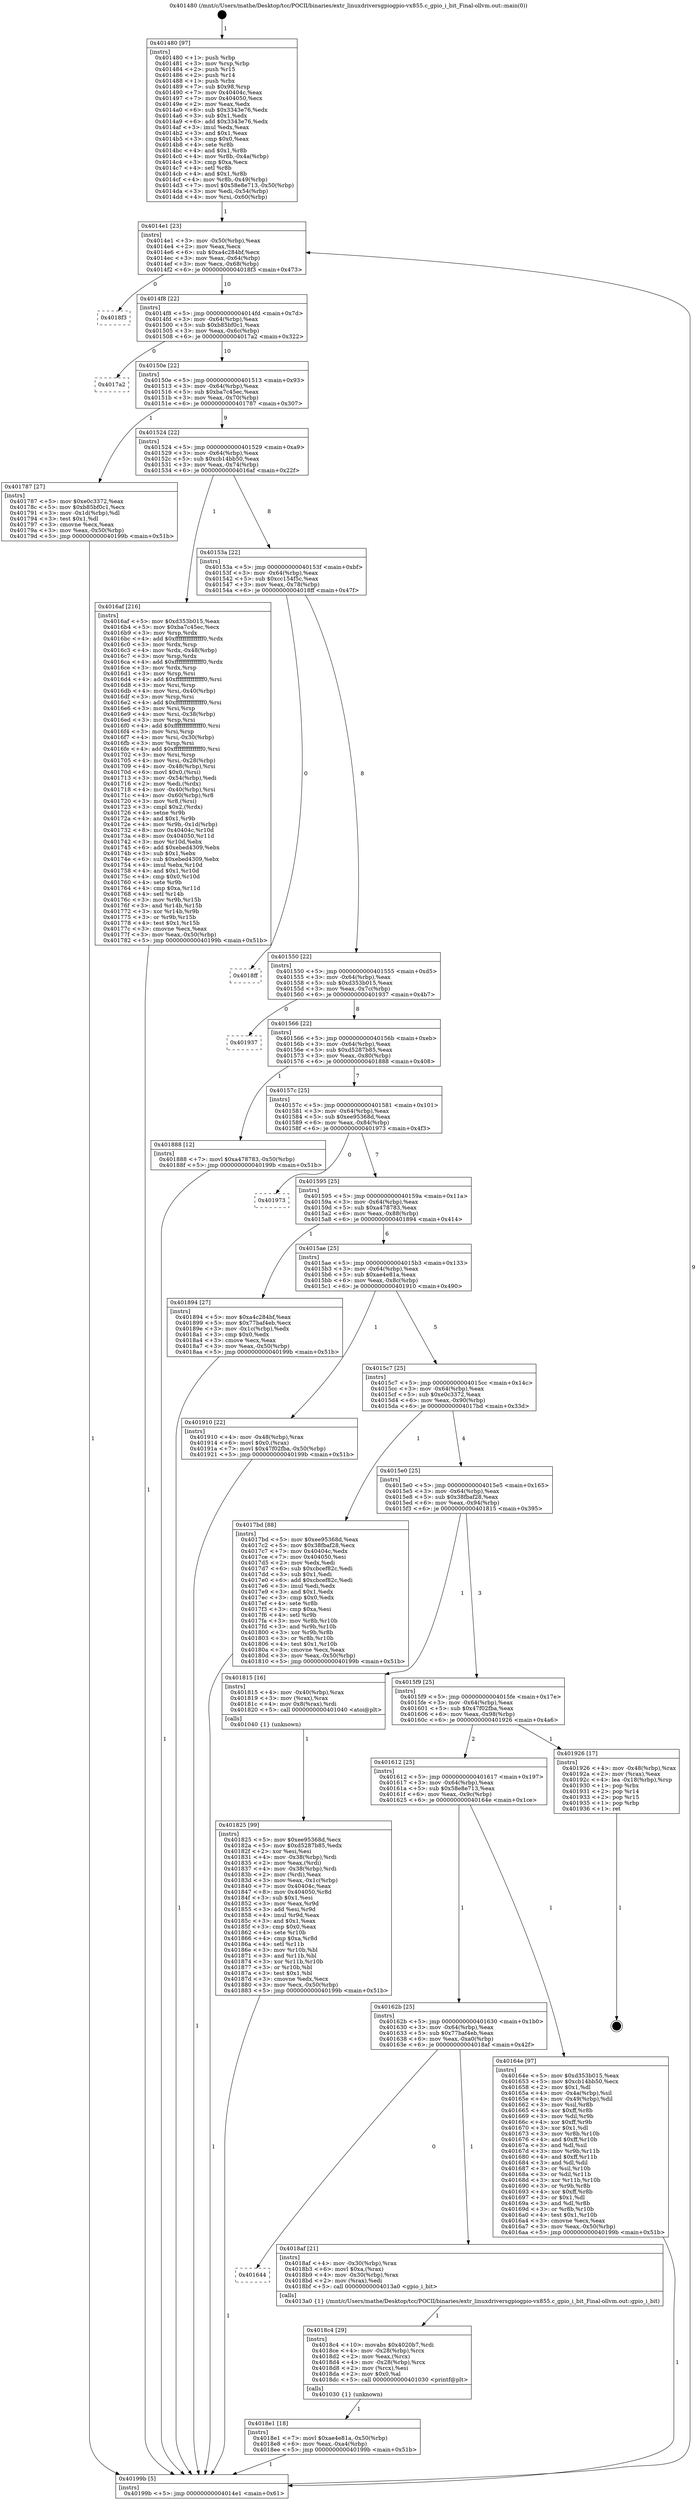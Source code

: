 digraph "0x401480" {
  label = "0x401480 (/mnt/c/Users/mathe/Desktop/tcc/POCII/binaries/extr_linuxdriversgpiogpio-vx855.c_gpio_i_bit_Final-ollvm.out::main(0))"
  labelloc = "t"
  node[shape=record]

  Entry [label="",width=0.3,height=0.3,shape=circle,fillcolor=black,style=filled]
  "0x4014e1" [label="{
     0x4014e1 [23]\l
     | [instrs]\l
     &nbsp;&nbsp;0x4014e1 \<+3\>: mov -0x50(%rbp),%eax\l
     &nbsp;&nbsp;0x4014e4 \<+2\>: mov %eax,%ecx\l
     &nbsp;&nbsp;0x4014e6 \<+6\>: sub $0xa4c284bf,%ecx\l
     &nbsp;&nbsp;0x4014ec \<+3\>: mov %eax,-0x64(%rbp)\l
     &nbsp;&nbsp;0x4014ef \<+3\>: mov %ecx,-0x68(%rbp)\l
     &nbsp;&nbsp;0x4014f2 \<+6\>: je 00000000004018f3 \<main+0x473\>\l
  }"]
  "0x4018f3" [label="{
     0x4018f3\l
  }", style=dashed]
  "0x4014f8" [label="{
     0x4014f8 [22]\l
     | [instrs]\l
     &nbsp;&nbsp;0x4014f8 \<+5\>: jmp 00000000004014fd \<main+0x7d\>\l
     &nbsp;&nbsp;0x4014fd \<+3\>: mov -0x64(%rbp),%eax\l
     &nbsp;&nbsp;0x401500 \<+5\>: sub $0xb85bf0c1,%eax\l
     &nbsp;&nbsp;0x401505 \<+3\>: mov %eax,-0x6c(%rbp)\l
     &nbsp;&nbsp;0x401508 \<+6\>: je 00000000004017a2 \<main+0x322\>\l
  }"]
  Exit [label="",width=0.3,height=0.3,shape=circle,fillcolor=black,style=filled,peripheries=2]
  "0x4017a2" [label="{
     0x4017a2\l
  }", style=dashed]
  "0x40150e" [label="{
     0x40150e [22]\l
     | [instrs]\l
     &nbsp;&nbsp;0x40150e \<+5\>: jmp 0000000000401513 \<main+0x93\>\l
     &nbsp;&nbsp;0x401513 \<+3\>: mov -0x64(%rbp),%eax\l
     &nbsp;&nbsp;0x401516 \<+5\>: sub $0xba7c45ec,%eax\l
     &nbsp;&nbsp;0x40151b \<+3\>: mov %eax,-0x70(%rbp)\l
     &nbsp;&nbsp;0x40151e \<+6\>: je 0000000000401787 \<main+0x307\>\l
  }"]
  "0x4018e1" [label="{
     0x4018e1 [18]\l
     | [instrs]\l
     &nbsp;&nbsp;0x4018e1 \<+7\>: movl $0xae4e81a,-0x50(%rbp)\l
     &nbsp;&nbsp;0x4018e8 \<+6\>: mov %eax,-0xa4(%rbp)\l
     &nbsp;&nbsp;0x4018ee \<+5\>: jmp 000000000040199b \<main+0x51b\>\l
  }"]
  "0x401787" [label="{
     0x401787 [27]\l
     | [instrs]\l
     &nbsp;&nbsp;0x401787 \<+5\>: mov $0xe0c3372,%eax\l
     &nbsp;&nbsp;0x40178c \<+5\>: mov $0xb85bf0c1,%ecx\l
     &nbsp;&nbsp;0x401791 \<+3\>: mov -0x1d(%rbp),%dl\l
     &nbsp;&nbsp;0x401794 \<+3\>: test $0x1,%dl\l
     &nbsp;&nbsp;0x401797 \<+3\>: cmovne %ecx,%eax\l
     &nbsp;&nbsp;0x40179a \<+3\>: mov %eax,-0x50(%rbp)\l
     &nbsp;&nbsp;0x40179d \<+5\>: jmp 000000000040199b \<main+0x51b\>\l
  }"]
  "0x401524" [label="{
     0x401524 [22]\l
     | [instrs]\l
     &nbsp;&nbsp;0x401524 \<+5\>: jmp 0000000000401529 \<main+0xa9\>\l
     &nbsp;&nbsp;0x401529 \<+3\>: mov -0x64(%rbp),%eax\l
     &nbsp;&nbsp;0x40152c \<+5\>: sub $0xcb14bb50,%eax\l
     &nbsp;&nbsp;0x401531 \<+3\>: mov %eax,-0x74(%rbp)\l
     &nbsp;&nbsp;0x401534 \<+6\>: je 00000000004016af \<main+0x22f\>\l
  }"]
  "0x4018c4" [label="{
     0x4018c4 [29]\l
     | [instrs]\l
     &nbsp;&nbsp;0x4018c4 \<+10\>: movabs $0x4020b7,%rdi\l
     &nbsp;&nbsp;0x4018ce \<+4\>: mov -0x28(%rbp),%rcx\l
     &nbsp;&nbsp;0x4018d2 \<+2\>: mov %eax,(%rcx)\l
     &nbsp;&nbsp;0x4018d4 \<+4\>: mov -0x28(%rbp),%rcx\l
     &nbsp;&nbsp;0x4018d8 \<+2\>: mov (%rcx),%esi\l
     &nbsp;&nbsp;0x4018da \<+2\>: mov $0x0,%al\l
     &nbsp;&nbsp;0x4018dc \<+5\>: call 0000000000401030 \<printf@plt\>\l
     | [calls]\l
     &nbsp;&nbsp;0x401030 \{1\} (unknown)\l
  }"]
  "0x4016af" [label="{
     0x4016af [216]\l
     | [instrs]\l
     &nbsp;&nbsp;0x4016af \<+5\>: mov $0xd353b015,%eax\l
     &nbsp;&nbsp;0x4016b4 \<+5\>: mov $0xba7c45ec,%ecx\l
     &nbsp;&nbsp;0x4016b9 \<+3\>: mov %rsp,%rdx\l
     &nbsp;&nbsp;0x4016bc \<+4\>: add $0xfffffffffffffff0,%rdx\l
     &nbsp;&nbsp;0x4016c0 \<+3\>: mov %rdx,%rsp\l
     &nbsp;&nbsp;0x4016c3 \<+4\>: mov %rdx,-0x48(%rbp)\l
     &nbsp;&nbsp;0x4016c7 \<+3\>: mov %rsp,%rdx\l
     &nbsp;&nbsp;0x4016ca \<+4\>: add $0xfffffffffffffff0,%rdx\l
     &nbsp;&nbsp;0x4016ce \<+3\>: mov %rdx,%rsp\l
     &nbsp;&nbsp;0x4016d1 \<+3\>: mov %rsp,%rsi\l
     &nbsp;&nbsp;0x4016d4 \<+4\>: add $0xfffffffffffffff0,%rsi\l
     &nbsp;&nbsp;0x4016d8 \<+3\>: mov %rsi,%rsp\l
     &nbsp;&nbsp;0x4016db \<+4\>: mov %rsi,-0x40(%rbp)\l
     &nbsp;&nbsp;0x4016df \<+3\>: mov %rsp,%rsi\l
     &nbsp;&nbsp;0x4016e2 \<+4\>: add $0xfffffffffffffff0,%rsi\l
     &nbsp;&nbsp;0x4016e6 \<+3\>: mov %rsi,%rsp\l
     &nbsp;&nbsp;0x4016e9 \<+4\>: mov %rsi,-0x38(%rbp)\l
     &nbsp;&nbsp;0x4016ed \<+3\>: mov %rsp,%rsi\l
     &nbsp;&nbsp;0x4016f0 \<+4\>: add $0xfffffffffffffff0,%rsi\l
     &nbsp;&nbsp;0x4016f4 \<+3\>: mov %rsi,%rsp\l
     &nbsp;&nbsp;0x4016f7 \<+4\>: mov %rsi,-0x30(%rbp)\l
     &nbsp;&nbsp;0x4016fb \<+3\>: mov %rsp,%rsi\l
     &nbsp;&nbsp;0x4016fe \<+4\>: add $0xfffffffffffffff0,%rsi\l
     &nbsp;&nbsp;0x401702 \<+3\>: mov %rsi,%rsp\l
     &nbsp;&nbsp;0x401705 \<+4\>: mov %rsi,-0x28(%rbp)\l
     &nbsp;&nbsp;0x401709 \<+4\>: mov -0x48(%rbp),%rsi\l
     &nbsp;&nbsp;0x40170d \<+6\>: movl $0x0,(%rsi)\l
     &nbsp;&nbsp;0x401713 \<+3\>: mov -0x54(%rbp),%edi\l
     &nbsp;&nbsp;0x401716 \<+2\>: mov %edi,(%rdx)\l
     &nbsp;&nbsp;0x401718 \<+4\>: mov -0x40(%rbp),%rsi\l
     &nbsp;&nbsp;0x40171c \<+4\>: mov -0x60(%rbp),%r8\l
     &nbsp;&nbsp;0x401720 \<+3\>: mov %r8,(%rsi)\l
     &nbsp;&nbsp;0x401723 \<+3\>: cmpl $0x2,(%rdx)\l
     &nbsp;&nbsp;0x401726 \<+4\>: setne %r9b\l
     &nbsp;&nbsp;0x40172a \<+4\>: and $0x1,%r9b\l
     &nbsp;&nbsp;0x40172e \<+4\>: mov %r9b,-0x1d(%rbp)\l
     &nbsp;&nbsp;0x401732 \<+8\>: mov 0x40404c,%r10d\l
     &nbsp;&nbsp;0x40173a \<+8\>: mov 0x404050,%r11d\l
     &nbsp;&nbsp;0x401742 \<+3\>: mov %r10d,%ebx\l
     &nbsp;&nbsp;0x401745 \<+6\>: add $0xebed4309,%ebx\l
     &nbsp;&nbsp;0x40174b \<+3\>: sub $0x1,%ebx\l
     &nbsp;&nbsp;0x40174e \<+6\>: sub $0xebed4309,%ebx\l
     &nbsp;&nbsp;0x401754 \<+4\>: imul %ebx,%r10d\l
     &nbsp;&nbsp;0x401758 \<+4\>: and $0x1,%r10d\l
     &nbsp;&nbsp;0x40175c \<+4\>: cmp $0x0,%r10d\l
     &nbsp;&nbsp;0x401760 \<+4\>: sete %r9b\l
     &nbsp;&nbsp;0x401764 \<+4\>: cmp $0xa,%r11d\l
     &nbsp;&nbsp;0x401768 \<+4\>: setl %r14b\l
     &nbsp;&nbsp;0x40176c \<+3\>: mov %r9b,%r15b\l
     &nbsp;&nbsp;0x40176f \<+3\>: and %r14b,%r15b\l
     &nbsp;&nbsp;0x401772 \<+3\>: xor %r14b,%r9b\l
     &nbsp;&nbsp;0x401775 \<+3\>: or %r9b,%r15b\l
     &nbsp;&nbsp;0x401778 \<+4\>: test $0x1,%r15b\l
     &nbsp;&nbsp;0x40177c \<+3\>: cmovne %ecx,%eax\l
     &nbsp;&nbsp;0x40177f \<+3\>: mov %eax,-0x50(%rbp)\l
     &nbsp;&nbsp;0x401782 \<+5\>: jmp 000000000040199b \<main+0x51b\>\l
  }"]
  "0x40153a" [label="{
     0x40153a [22]\l
     | [instrs]\l
     &nbsp;&nbsp;0x40153a \<+5\>: jmp 000000000040153f \<main+0xbf\>\l
     &nbsp;&nbsp;0x40153f \<+3\>: mov -0x64(%rbp),%eax\l
     &nbsp;&nbsp;0x401542 \<+5\>: sub $0xcc154f5c,%eax\l
     &nbsp;&nbsp;0x401547 \<+3\>: mov %eax,-0x78(%rbp)\l
     &nbsp;&nbsp;0x40154a \<+6\>: je 00000000004018ff \<main+0x47f\>\l
  }"]
  "0x401644" [label="{
     0x401644\l
  }", style=dashed]
  "0x4018ff" [label="{
     0x4018ff\l
  }", style=dashed]
  "0x401550" [label="{
     0x401550 [22]\l
     | [instrs]\l
     &nbsp;&nbsp;0x401550 \<+5\>: jmp 0000000000401555 \<main+0xd5\>\l
     &nbsp;&nbsp;0x401555 \<+3\>: mov -0x64(%rbp),%eax\l
     &nbsp;&nbsp;0x401558 \<+5\>: sub $0xd353b015,%eax\l
     &nbsp;&nbsp;0x40155d \<+3\>: mov %eax,-0x7c(%rbp)\l
     &nbsp;&nbsp;0x401560 \<+6\>: je 0000000000401937 \<main+0x4b7\>\l
  }"]
  "0x4018af" [label="{
     0x4018af [21]\l
     | [instrs]\l
     &nbsp;&nbsp;0x4018af \<+4\>: mov -0x30(%rbp),%rax\l
     &nbsp;&nbsp;0x4018b3 \<+6\>: movl $0xa,(%rax)\l
     &nbsp;&nbsp;0x4018b9 \<+4\>: mov -0x30(%rbp),%rax\l
     &nbsp;&nbsp;0x4018bd \<+2\>: mov (%rax),%edi\l
     &nbsp;&nbsp;0x4018bf \<+5\>: call 00000000004013a0 \<gpio_i_bit\>\l
     | [calls]\l
     &nbsp;&nbsp;0x4013a0 \{1\} (/mnt/c/Users/mathe/Desktop/tcc/POCII/binaries/extr_linuxdriversgpiogpio-vx855.c_gpio_i_bit_Final-ollvm.out::gpio_i_bit)\l
  }"]
  "0x401937" [label="{
     0x401937\l
  }", style=dashed]
  "0x401566" [label="{
     0x401566 [22]\l
     | [instrs]\l
     &nbsp;&nbsp;0x401566 \<+5\>: jmp 000000000040156b \<main+0xeb\>\l
     &nbsp;&nbsp;0x40156b \<+3\>: mov -0x64(%rbp),%eax\l
     &nbsp;&nbsp;0x40156e \<+5\>: sub $0xd5287b85,%eax\l
     &nbsp;&nbsp;0x401573 \<+3\>: mov %eax,-0x80(%rbp)\l
     &nbsp;&nbsp;0x401576 \<+6\>: je 0000000000401888 \<main+0x408\>\l
  }"]
  "0x401825" [label="{
     0x401825 [99]\l
     | [instrs]\l
     &nbsp;&nbsp;0x401825 \<+5\>: mov $0xee95368d,%ecx\l
     &nbsp;&nbsp;0x40182a \<+5\>: mov $0xd5287b85,%edx\l
     &nbsp;&nbsp;0x40182f \<+2\>: xor %esi,%esi\l
     &nbsp;&nbsp;0x401831 \<+4\>: mov -0x38(%rbp),%rdi\l
     &nbsp;&nbsp;0x401835 \<+2\>: mov %eax,(%rdi)\l
     &nbsp;&nbsp;0x401837 \<+4\>: mov -0x38(%rbp),%rdi\l
     &nbsp;&nbsp;0x40183b \<+2\>: mov (%rdi),%eax\l
     &nbsp;&nbsp;0x40183d \<+3\>: mov %eax,-0x1c(%rbp)\l
     &nbsp;&nbsp;0x401840 \<+7\>: mov 0x40404c,%eax\l
     &nbsp;&nbsp;0x401847 \<+8\>: mov 0x404050,%r8d\l
     &nbsp;&nbsp;0x40184f \<+3\>: sub $0x1,%esi\l
     &nbsp;&nbsp;0x401852 \<+3\>: mov %eax,%r9d\l
     &nbsp;&nbsp;0x401855 \<+3\>: add %esi,%r9d\l
     &nbsp;&nbsp;0x401858 \<+4\>: imul %r9d,%eax\l
     &nbsp;&nbsp;0x40185c \<+3\>: and $0x1,%eax\l
     &nbsp;&nbsp;0x40185f \<+3\>: cmp $0x0,%eax\l
     &nbsp;&nbsp;0x401862 \<+4\>: sete %r10b\l
     &nbsp;&nbsp;0x401866 \<+4\>: cmp $0xa,%r8d\l
     &nbsp;&nbsp;0x40186a \<+4\>: setl %r11b\l
     &nbsp;&nbsp;0x40186e \<+3\>: mov %r10b,%bl\l
     &nbsp;&nbsp;0x401871 \<+3\>: and %r11b,%bl\l
     &nbsp;&nbsp;0x401874 \<+3\>: xor %r11b,%r10b\l
     &nbsp;&nbsp;0x401877 \<+3\>: or %r10b,%bl\l
     &nbsp;&nbsp;0x40187a \<+3\>: test $0x1,%bl\l
     &nbsp;&nbsp;0x40187d \<+3\>: cmovne %edx,%ecx\l
     &nbsp;&nbsp;0x401880 \<+3\>: mov %ecx,-0x50(%rbp)\l
     &nbsp;&nbsp;0x401883 \<+5\>: jmp 000000000040199b \<main+0x51b\>\l
  }"]
  "0x401888" [label="{
     0x401888 [12]\l
     | [instrs]\l
     &nbsp;&nbsp;0x401888 \<+7\>: movl $0xa478783,-0x50(%rbp)\l
     &nbsp;&nbsp;0x40188f \<+5\>: jmp 000000000040199b \<main+0x51b\>\l
  }"]
  "0x40157c" [label="{
     0x40157c [25]\l
     | [instrs]\l
     &nbsp;&nbsp;0x40157c \<+5\>: jmp 0000000000401581 \<main+0x101\>\l
     &nbsp;&nbsp;0x401581 \<+3\>: mov -0x64(%rbp),%eax\l
     &nbsp;&nbsp;0x401584 \<+5\>: sub $0xee95368d,%eax\l
     &nbsp;&nbsp;0x401589 \<+6\>: mov %eax,-0x84(%rbp)\l
     &nbsp;&nbsp;0x40158f \<+6\>: je 0000000000401973 \<main+0x4f3\>\l
  }"]
  "0x401480" [label="{
     0x401480 [97]\l
     | [instrs]\l
     &nbsp;&nbsp;0x401480 \<+1\>: push %rbp\l
     &nbsp;&nbsp;0x401481 \<+3\>: mov %rsp,%rbp\l
     &nbsp;&nbsp;0x401484 \<+2\>: push %r15\l
     &nbsp;&nbsp;0x401486 \<+2\>: push %r14\l
     &nbsp;&nbsp;0x401488 \<+1\>: push %rbx\l
     &nbsp;&nbsp;0x401489 \<+7\>: sub $0x98,%rsp\l
     &nbsp;&nbsp;0x401490 \<+7\>: mov 0x40404c,%eax\l
     &nbsp;&nbsp;0x401497 \<+7\>: mov 0x404050,%ecx\l
     &nbsp;&nbsp;0x40149e \<+2\>: mov %eax,%edx\l
     &nbsp;&nbsp;0x4014a0 \<+6\>: sub $0x3343e76,%edx\l
     &nbsp;&nbsp;0x4014a6 \<+3\>: sub $0x1,%edx\l
     &nbsp;&nbsp;0x4014a9 \<+6\>: add $0x3343e76,%edx\l
     &nbsp;&nbsp;0x4014af \<+3\>: imul %edx,%eax\l
     &nbsp;&nbsp;0x4014b2 \<+3\>: and $0x1,%eax\l
     &nbsp;&nbsp;0x4014b5 \<+3\>: cmp $0x0,%eax\l
     &nbsp;&nbsp;0x4014b8 \<+4\>: sete %r8b\l
     &nbsp;&nbsp;0x4014bc \<+4\>: and $0x1,%r8b\l
     &nbsp;&nbsp;0x4014c0 \<+4\>: mov %r8b,-0x4a(%rbp)\l
     &nbsp;&nbsp;0x4014c4 \<+3\>: cmp $0xa,%ecx\l
     &nbsp;&nbsp;0x4014c7 \<+4\>: setl %r8b\l
     &nbsp;&nbsp;0x4014cb \<+4\>: and $0x1,%r8b\l
     &nbsp;&nbsp;0x4014cf \<+4\>: mov %r8b,-0x49(%rbp)\l
     &nbsp;&nbsp;0x4014d3 \<+7\>: movl $0x58e8e713,-0x50(%rbp)\l
     &nbsp;&nbsp;0x4014da \<+3\>: mov %edi,-0x54(%rbp)\l
     &nbsp;&nbsp;0x4014dd \<+4\>: mov %rsi,-0x60(%rbp)\l
  }"]
  "0x401973" [label="{
     0x401973\l
  }", style=dashed]
  "0x401595" [label="{
     0x401595 [25]\l
     | [instrs]\l
     &nbsp;&nbsp;0x401595 \<+5\>: jmp 000000000040159a \<main+0x11a\>\l
     &nbsp;&nbsp;0x40159a \<+3\>: mov -0x64(%rbp),%eax\l
     &nbsp;&nbsp;0x40159d \<+5\>: sub $0xa478783,%eax\l
     &nbsp;&nbsp;0x4015a2 \<+6\>: mov %eax,-0x88(%rbp)\l
     &nbsp;&nbsp;0x4015a8 \<+6\>: je 0000000000401894 \<main+0x414\>\l
  }"]
  "0x40199b" [label="{
     0x40199b [5]\l
     | [instrs]\l
     &nbsp;&nbsp;0x40199b \<+5\>: jmp 00000000004014e1 \<main+0x61\>\l
  }"]
  "0x401894" [label="{
     0x401894 [27]\l
     | [instrs]\l
     &nbsp;&nbsp;0x401894 \<+5\>: mov $0xa4c284bf,%eax\l
     &nbsp;&nbsp;0x401899 \<+5\>: mov $0x77baf4eb,%ecx\l
     &nbsp;&nbsp;0x40189e \<+3\>: mov -0x1c(%rbp),%edx\l
     &nbsp;&nbsp;0x4018a1 \<+3\>: cmp $0x0,%edx\l
     &nbsp;&nbsp;0x4018a4 \<+3\>: cmove %ecx,%eax\l
     &nbsp;&nbsp;0x4018a7 \<+3\>: mov %eax,-0x50(%rbp)\l
     &nbsp;&nbsp;0x4018aa \<+5\>: jmp 000000000040199b \<main+0x51b\>\l
  }"]
  "0x4015ae" [label="{
     0x4015ae [25]\l
     | [instrs]\l
     &nbsp;&nbsp;0x4015ae \<+5\>: jmp 00000000004015b3 \<main+0x133\>\l
     &nbsp;&nbsp;0x4015b3 \<+3\>: mov -0x64(%rbp),%eax\l
     &nbsp;&nbsp;0x4015b6 \<+5\>: sub $0xae4e81a,%eax\l
     &nbsp;&nbsp;0x4015bb \<+6\>: mov %eax,-0x8c(%rbp)\l
     &nbsp;&nbsp;0x4015c1 \<+6\>: je 0000000000401910 \<main+0x490\>\l
  }"]
  "0x40162b" [label="{
     0x40162b [25]\l
     | [instrs]\l
     &nbsp;&nbsp;0x40162b \<+5\>: jmp 0000000000401630 \<main+0x1b0\>\l
     &nbsp;&nbsp;0x401630 \<+3\>: mov -0x64(%rbp),%eax\l
     &nbsp;&nbsp;0x401633 \<+5\>: sub $0x77baf4eb,%eax\l
     &nbsp;&nbsp;0x401638 \<+6\>: mov %eax,-0xa0(%rbp)\l
     &nbsp;&nbsp;0x40163e \<+6\>: je 00000000004018af \<main+0x42f\>\l
  }"]
  "0x401910" [label="{
     0x401910 [22]\l
     | [instrs]\l
     &nbsp;&nbsp;0x401910 \<+4\>: mov -0x48(%rbp),%rax\l
     &nbsp;&nbsp;0x401914 \<+6\>: movl $0x0,(%rax)\l
     &nbsp;&nbsp;0x40191a \<+7\>: movl $0x47f02fba,-0x50(%rbp)\l
     &nbsp;&nbsp;0x401921 \<+5\>: jmp 000000000040199b \<main+0x51b\>\l
  }"]
  "0x4015c7" [label="{
     0x4015c7 [25]\l
     | [instrs]\l
     &nbsp;&nbsp;0x4015c7 \<+5\>: jmp 00000000004015cc \<main+0x14c\>\l
     &nbsp;&nbsp;0x4015cc \<+3\>: mov -0x64(%rbp),%eax\l
     &nbsp;&nbsp;0x4015cf \<+5\>: sub $0xe0c3372,%eax\l
     &nbsp;&nbsp;0x4015d4 \<+6\>: mov %eax,-0x90(%rbp)\l
     &nbsp;&nbsp;0x4015da \<+6\>: je 00000000004017bd \<main+0x33d\>\l
  }"]
  "0x40164e" [label="{
     0x40164e [97]\l
     | [instrs]\l
     &nbsp;&nbsp;0x40164e \<+5\>: mov $0xd353b015,%eax\l
     &nbsp;&nbsp;0x401653 \<+5\>: mov $0xcb14bb50,%ecx\l
     &nbsp;&nbsp;0x401658 \<+2\>: mov $0x1,%dl\l
     &nbsp;&nbsp;0x40165a \<+4\>: mov -0x4a(%rbp),%sil\l
     &nbsp;&nbsp;0x40165e \<+4\>: mov -0x49(%rbp),%dil\l
     &nbsp;&nbsp;0x401662 \<+3\>: mov %sil,%r8b\l
     &nbsp;&nbsp;0x401665 \<+4\>: xor $0xff,%r8b\l
     &nbsp;&nbsp;0x401669 \<+3\>: mov %dil,%r9b\l
     &nbsp;&nbsp;0x40166c \<+4\>: xor $0xff,%r9b\l
     &nbsp;&nbsp;0x401670 \<+3\>: xor $0x1,%dl\l
     &nbsp;&nbsp;0x401673 \<+3\>: mov %r8b,%r10b\l
     &nbsp;&nbsp;0x401676 \<+4\>: and $0xff,%r10b\l
     &nbsp;&nbsp;0x40167a \<+3\>: and %dl,%sil\l
     &nbsp;&nbsp;0x40167d \<+3\>: mov %r9b,%r11b\l
     &nbsp;&nbsp;0x401680 \<+4\>: and $0xff,%r11b\l
     &nbsp;&nbsp;0x401684 \<+3\>: and %dl,%dil\l
     &nbsp;&nbsp;0x401687 \<+3\>: or %sil,%r10b\l
     &nbsp;&nbsp;0x40168a \<+3\>: or %dil,%r11b\l
     &nbsp;&nbsp;0x40168d \<+3\>: xor %r11b,%r10b\l
     &nbsp;&nbsp;0x401690 \<+3\>: or %r9b,%r8b\l
     &nbsp;&nbsp;0x401693 \<+4\>: xor $0xff,%r8b\l
     &nbsp;&nbsp;0x401697 \<+3\>: or $0x1,%dl\l
     &nbsp;&nbsp;0x40169a \<+3\>: and %dl,%r8b\l
     &nbsp;&nbsp;0x40169d \<+3\>: or %r8b,%r10b\l
     &nbsp;&nbsp;0x4016a0 \<+4\>: test $0x1,%r10b\l
     &nbsp;&nbsp;0x4016a4 \<+3\>: cmovne %ecx,%eax\l
     &nbsp;&nbsp;0x4016a7 \<+3\>: mov %eax,-0x50(%rbp)\l
     &nbsp;&nbsp;0x4016aa \<+5\>: jmp 000000000040199b \<main+0x51b\>\l
  }"]
  "0x4017bd" [label="{
     0x4017bd [88]\l
     | [instrs]\l
     &nbsp;&nbsp;0x4017bd \<+5\>: mov $0xee95368d,%eax\l
     &nbsp;&nbsp;0x4017c2 \<+5\>: mov $0x38fbaf28,%ecx\l
     &nbsp;&nbsp;0x4017c7 \<+7\>: mov 0x40404c,%edx\l
     &nbsp;&nbsp;0x4017ce \<+7\>: mov 0x404050,%esi\l
     &nbsp;&nbsp;0x4017d5 \<+2\>: mov %edx,%edi\l
     &nbsp;&nbsp;0x4017d7 \<+6\>: sub $0xcbcef82c,%edi\l
     &nbsp;&nbsp;0x4017dd \<+3\>: sub $0x1,%edi\l
     &nbsp;&nbsp;0x4017e0 \<+6\>: add $0xcbcef82c,%edi\l
     &nbsp;&nbsp;0x4017e6 \<+3\>: imul %edi,%edx\l
     &nbsp;&nbsp;0x4017e9 \<+3\>: and $0x1,%edx\l
     &nbsp;&nbsp;0x4017ec \<+3\>: cmp $0x0,%edx\l
     &nbsp;&nbsp;0x4017ef \<+4\>: sete %r8b\l
     &nbsp;&nbsp;0x4017f3 \<+3\>: cmp $0xa,%esi\l
     &nbsp;&nbsp;0x4017f6 \<+4\>: setl %r9b\l
     &nbsp;&nbsp;0x4017fa \<+3\>: mov %r8b,%r10b\l
     &nbsp;&nbsp;0x4017fd \<+3\>: and %r9b,%r10b\l
     &nbsp;&nbsp;0x401800 \<+3\>: xor %r9b,%r8b\l
     &nbsp;&nbsp;0x401803 \<+3\>: or %r8b,%r10b\l
     &nbsp;&nbsp;0x401806 \<+4\>: test $0x1,%r10b\l
     &nbsp;&nbsp;0x40180a \<+3\>: cmovne %ecx,%eax\l
     &nbsp;&nbsp;0x40180d \<+3\>: mov %eax,-0x50(%rbp)\l
     &nbsp;&nbsp;0x401810 \<+5\>: jmp 000000000040199b \<main+0x51b\>\l
  }"]
  "0x4015e0" [label="{
     0x4015e0 [25]\l
     | [instrs]\l
     &nbsp;&nbsp;0x4015e0 \<+5\>: jmp 00000000004015e5 \<main+0x165\>\l
     &nbsp;&nbsp;0x4015e5 \<+3\>: mov -0x64(%rbp),%eax\l
     &nbsp;&nbsp;0x4015e8 \<+5\>: sub $0x38fbaf28,%eax\l
     &nbsp;&nbsp;0x4015ed \<+6\>: mov %eax,-0x94(%rbp)\l
     &nbsp;&nbsp;0x4015f3 \<+6\>: je 0000000000401815 \<main+0x395\>\l
  }"]
  "0x401612" [label="{
     0x401612 [25]\l
     | [instrs]\l
     &nbsp;&nbsp;0x401612 \<+5\>: jmp 0000000000401617 \<main+0x197\>\l
     &nbsp;&nbsp;0x401617 \<+3\>: mov -0x64(%rbp),%eax\l
     &nbsp;&nbsp;0x40161a \<+5\>: sub $0x58e8e713,%eax\l
     &nbsp;&nbsp;0x40161f \<+6\>: mov %eax,-0x9c(%rbp)\l
     &nbsp;&nbsp;0x401625 \<+6\>: je 000000000040164e \<main+0x1ce\>\l
  }"]
  "0x401815" [label="{
     0x401815 [16]\l
     | [instrs]\l
     &nbsp;&nbsp;0x401815 \<+4\>: mov -0x40(%rbp),%rax\l
     &nbsp;&nbsp;0x401819 \<+3\>: mov (%rax),%rax\l
     &nbsp;&nbsp;0x40181c \<+4\>: mov 0x8(%rax),%rdi\l
     &nbsp;&nbsp;0x401820 \<+5\>: call 0000000000401040 \<atoi@plt\>\l
     | [calls]\l
     &nbsp;&nbsp;0x401040 \{1\} (unknown)\l
  }"]
  "0x4015f9" [label="{
     0x4015f9 [25]\l
     | [instrs]\l
     &nbsp;&nbsp;0x4015f9 \<+5\>: jmp 00000000004015fe \<main+0x17e\>\l
     &nbsp;&nbsp;0x4015fe \<+3\>: mov -0x64(%rbp),%eax\l
     &nbsp;&nbsp;0x401601 \<+5\>: sub $0x47f02fba,%eax\l
     &nbsp;&nbsp;0x401606 \<+6\>: mov %eax,-0x98(%rbp)\l
     &nbsp;&nbsp;0x40160c \<+6\>: je 0000000000401926 \<main+0x4a6\>\l
  }"]
  "0x401926" [label="{
     0x401926 [17]\l
     | [instrs]\l
     &nbsp;&nbsp;0x401926 \<+4\>: mov -0x48(%rbp),%rax\l
     &nbsp;&nbsp;0x40192a \<+2\>: mov (%rax),%eax\l
     &nbsp;&nbsp;0x40192c \<+4\>: lea -0x18(%rbp),%rsp\l
     &nbsp;&nbsp;0x401930 \<+1\>: pop %rbx\l
     &nbsp;&nbsp;0x401931 \<+2\>: pop %r14\l
     &nbsp;&nbsp;0x401933 \<+2\>: pop %r15\l
     &nbsp;&nbsp;0x401935 \<+1\>: pop %rbp\l
     &nbsp;&nbsp;0x401936 \<+1\>: ret\l
  }"]
  Entry -> "0x401480" [label=" 1"]
  "0x4014e1" -> "0x4018f3" [label=" 0"]
  "0x4014e1" -> "0x4014f8" [label=" 10"]
  "0x401926" -> Exit [label=" 1"]
  "0x4014f8" -> "0x4017a2" [label=" 0"]
  "0x4014f8" -> "0x40150e" [label=" 10"]
  "0x401910" -> "0x40199b" [label=" 1"]
  "0x40150e" -> "0x401787" [label=" 1"]
  "0x40150e" -> "0x401524" [label=" 9"]
  "0x4018e1" -> "0x40199b" [label=" 1"]
  "0x401524" -> "0x4016af" [label=" 1"]
  "0x401524" -> "0x40153a" [label=" 8"]
  "0x4018c4" -> "0x4018e1" [label=" 1"]
  "0x40153a" -> "0x4018ff" [label=" 0"]
  "0x40153a" -> "0x401550" [label=" 8"]
  "0x4018af" -> "0x4018c4" [label=" 1"]
  "0x401550" -> "0x401937" [label=" 0"]
  "0x401550" -> "0x401566" [label=" 8"]
  "0x40162b" -> "0x401644" [label=" 0"]
  "0x401566" -> "0x401888" [label=" 1"]
  "0x401566" -> "0x40157c" [label=" 7"]
  "0x40162b" -> "0x4018af" [label=" 1"]
  "0x40157c" -> "0x401973" [label=" 0"]
  "0x40157c" -> "0x401595" [label=" 7"]
  "0x401894" -> "0x40199b" [label=" 1"]
  "0x401595" -> "0x401894" [label=" 1"]
  "0x401595" -> "0x4015ae" [label=" 6"]
  "0x401888" -> "0x40199b" [label=" 1"]
  "0x4015ae" -> "0x401910" [label=" 1"]
  "0x4015ae" -> "0x4015c7" [label=" 5"]
  "0x401825" -> "0x40199b" [label=" 1"]
  "0x4015c7" -> "0x4017bd" [label=" 1"]
  "0x4015c7" -> "0x4015e0" [label=" 4"]
  "0x401815" -> "0x401825" [label=" 1"]
  "0x4015e0" -> "0x401815" [label=" 1"]
  "0x4015e0" -> "0x4015f9" [label=" 3"]
  "0x401787" -> "0x40199b" [label=" 1"]
  "0x4015f9" -> "0x401926" [label=" 1"]
  "0x4015f9" -> "0x401612" [label=" 2"]
  "0x4017bd" -> "0x40199b" [label=" 1"]
  "0x401612" -> "0x40164e" [label=" 1"]
  "0x401612" -> "0x40162b" [label=" 1"]
  "0x40164e" -> "0x40199b" [label=" 1"]
  "0x401480" -> "0x4014e1" [label=" 1"]
  "0x40199b" -> "0x4014e1" [label=" 9"]
  "0x4016af" -> "0x40199b" [label=" 1"]
}
